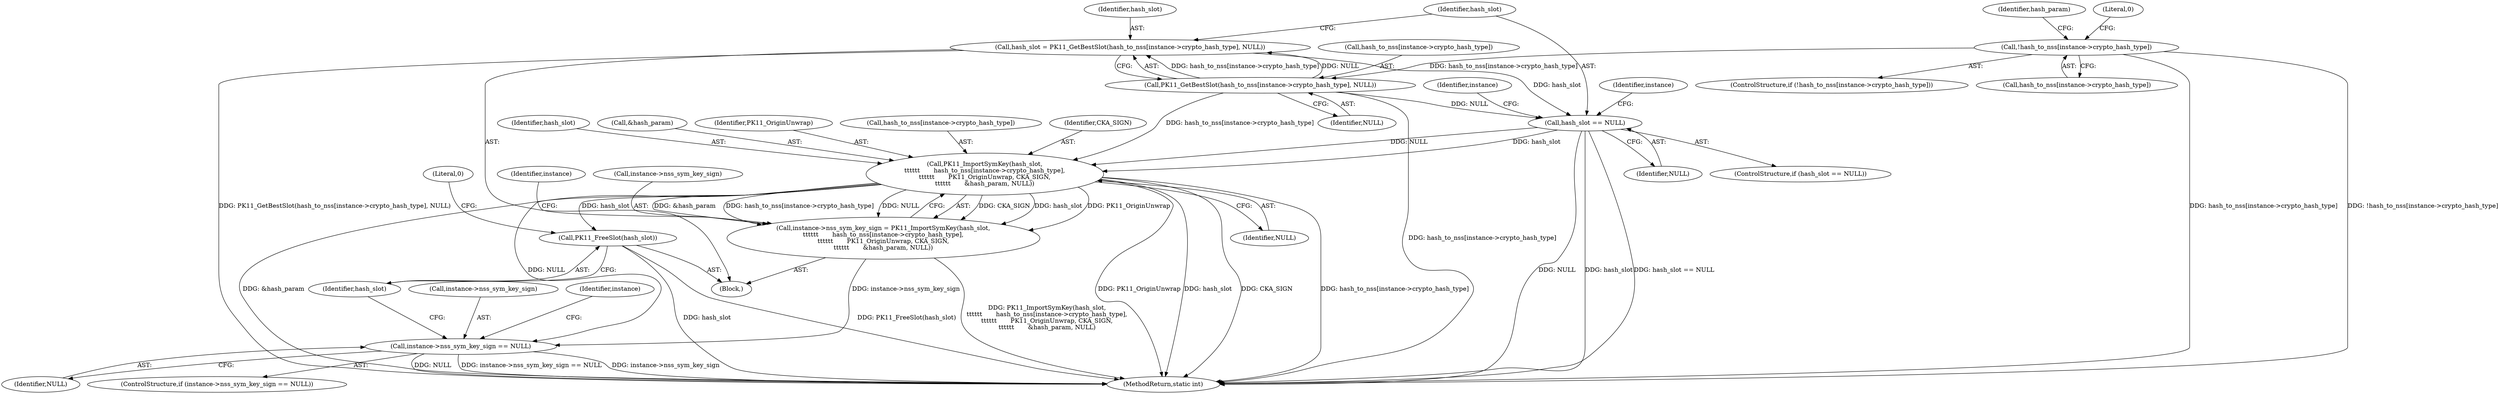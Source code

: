 digraph "0_corosync_b3f456a8ceefac6e9f2e9acc2ea0c159d412b595@pointer" {
"1000164" [label="(Call,PK11_ImportSymKey(hash_slot,\n\t\t\t\t\t\t       hash_to_nss[instance->crypto_hash_type],\n\t\t\t\t\t\t       PK11_OriginUnwrap, CKA_SIGN,\n\t\t\t\t\t\t       &hash_param, NULL))"];
"1000147" [label="(Call,hash_slot == NULL)"];
"1000137" [label="(Call,hash_slot = PK11_GetBestSlot(hash_to_nss[instance->crypto_hash_type], NULL))"];
"1000139" [label="(Call,PK11_GetBestSlot(hash_to_nss[instance->crypto_hash_type], NULL))"];
"1000109" [label="(Call,!hash_to_nss[instance->crypto_hash_type])"];
"1000160" [label="(Call,instance->nss_sym_key_sign = PK11_ImportSymKey(hash_slot,\n\t\t\t\t\t\t       hash_to_nss[instance->crypto_hash_type],\n\t\t\t\t\t\t       PK11_OriginUnwrap, CKA_SIGN,\n\t\t\t\t\t\t       &hash_param, NULL))"];
"1000177" [label="(Call,instance->nss_sym_key_sign == NULL)"];
"1000192" [label="(Call,PK11_FreeSlot(hash_slot))"];
"1000108" [label="(ControlStructure,if (!hash_to_nss[instance->crypto_hash_type]))"];
"1000164" [label="(Call,PK11_ImportSymKey(hash_slot,\n\t\t\t\t\t\t       hash_to_nss[instance->crypto_hash_type],\n\t\t\t\t\t\t       PK11_OriginUnwrap, CKA_SIGN,\n\t\t\t\t\t\t       &hash_param, NULL))"];
"1000179" [label="(Identifier,instance)"];
"1000181" [label="(Identifier,NULL)"];
"1000185" [label="(Identifier,instance)"];
"1000178" [label="(Call,instance->nss_sym_key_sign)"];
"1000171" [label="(Identifier,PK11_OriginUnwrap)"];
"1000102" [label="(Block,)"];
"1000138" [label="(Identifier,hash_slot)"];
"1000149" [label="(Identifier,NULL)"];
"1000110" [label="(Call,hash_to_nss[instance->crypto_hash_type])"];
"1000140" [label="(Call,hash_to_nss[instance->crypto_hash_type])"];
"1000176" [label="(ControlStructure,if (instance->nss_sym_key_sign == NULL))"];
"1000166" [label="(Call,hash_to_nss[instance->crypto_hash_type])"];
"1000172" [label="(Identifier,CKA_SIGN)"];
"1000162" [label="(Identifier,instance)"];
"1000165" [label="(Identifier,hash_slot)"];
"1000117" [label="(Literal,0)"];
"1000147" [label="(Call,hash_slot == NULL)"];
"1000145" [label="(Identifier,NULL)"];
"1000148" [label="(Identifier,hash_slot)"];
"1000109" [label="(Call,!hash_to_nss[instance->crypto_hash_type])"];
"1000193" [label="(Identifier,hash_slot)"];
"1000196" [label="(MethodReturn,static int)"];
"1000192" [label="(Call,PK11_FreeSlot(hash_slot))"];
"1000153" [label="(Identifier,instance)"];
"1000173" [label="(Call,&hash_param)"];
"1000177" [label="(Call,instance->nss_sym_key_sign == NULL)"];
"1000139" [label="(Call,PK11_GetBestSlot(hash_to_nss[instance->crypto_hash_type], NULL))"];
"1000175" [label="(Identifier,NULL)"];
"1000146" [label="(ControlStructure,if (hash_slot == NULL))"];
"1000195" [label="(Literal,0)"];
"1000137" [label="(Call,hash_slot = PK11_GetBestSlot(hash_to_nss[instance->crypto_hash_type], NULL))"];
"1000161" [label="(Call,instance->nss_sym_key_sign)"];
"1000160" [label="(Call,instance->nss_sym_key_sign = PK11_ImportSymKey(hash_slot,\n\t\t\t\t\t\t       hash_to_nss[instance->crypto_hash_type],\n\t\t\t\t\t\t       PK11_OriginUnwrap, CKA_SIGN,\n\t\t\t\t\t\t       &hash_param, NULL))"];
"1000120" [label="(Identifier,hash_param)"];
"1000164" -> "1000160"  [label="AST: "];
"1000164" -> "1000175"  [label="CFG: "];
"1000165" -> "1000164"  [label="AST: "];
"1000166" -> "1000164"  [label="AST: "];
"1000171" -> "1000164"  [label="AST: "];
"1000172" -> "1000164"  [label="AST: "];
"1000173" -> "1000164"  [label="AST: "];
"1000175" -> "1000164"  [label="AST: "];
"1000160" -> "1000164"  [label="CFG: "];
"1000164" -> "1000196"  [label="DDG: CKA_SIGN"];
"1000164" -> "1000196"  [label="DDG: hash_to_nss[instance->crypto_hash_type]"];
"1000164" -> "1000196"  [label="DDG: &hash_param"];
"1000164" -> "1000196"  [label="DDG: PK11_OriginUnwrap"];
"1000164" -> "1000196"  [label="DDG: hash_slot"];
"1000164" -> "1000160"  [label="DDG: CKA_SIGN"];
"1000164" -> "1000160"  [label="DDG: hash_slot"];
"1000164" -> "1000160"  [label="DDG: PK11_OriginUnwrap"];
"1000164" -> "1000160"  [label="DDG: &hash_param"];
"1000164" -> "1000160"  [label="DDG: hash_to_nss[instance->crypto_hash_type]"];
"1000164" -> "1000160"  [label="DDG: NULL"];
"1000147" -> "1000164"  [label="DDG: hash_slot"];
"1000147" -> "1000164"  [label="DDG: NULL"];
"1000139" -> "1000164"  [label="DDG: hash_to_nss[instance->crypto_hash_type]"];
"1000164" -> "1000177"  [label="DDG: NULL"];
"1000164" -> "1000192"  [label="DDG: hash_slot"];
"1000147" -> "1000146"  [label="AST: "];
"1000147" -> "1000149"  [label="CFG: "];
"1000148" -> "1000147"  [label="AST: "];
"1000149" -> "1000147"  [label="AST: "];
"1000153" -> "1000147"  [label="CFG: "];
"1000162" -> "1000147"  [label="CFG: "];
"1000147" -> "1000196"  [label="DDG: NULL"];
"1000147" -> "1000196"  [label="DDG: hash_slot"];
"1000147" -> "1000196"  [label="DDG: hash_slot == NULL"];
"1000137" -> "1000147"  [label="DDG: hash_slot"];
"1000139" -> "1000147"  [label="DDG: NULL"];
"1000137" -> "1000102"  [label="AST: "];
"1000137" -> "1000139"  [label="CFG: "];
"1000138" -> "1000137"  [label="AST: "];
"1000139" -> "1000137"  [label="AST: "];
"1000148" -> "1000137"  [label="CFG: "];
"1000137" -> "1000196"  [label="DDG: PK11_GetBestSlot(hash_to_nss[instance->crypto_hash_type], NULL)"];
"1000139" -> "1000137"  [label="DDG: hash_to_nss[instance->crypto_hash_type]"];
"1000139" -> "1000137"  [label="DDG: NULL"];
"1000139" -> "1000145"  [label="CFG: "];
"1000140" -> "1000139"  [label="AST: "];
"1000145" -> "1000139"  [label="AST: "];
"1000139" -> "1000196"  [label="DDG: hash_to_nss[instance->crypto_hash_type]"];
"1000109" -> "1000139"  [label="DDG: hash_to_nss[instance->crypto_hash_type]"];
"1000109" -> "1000108"  [label="AST: "];
"1000109" -> "1000110"  [label="CFG: "];
"1000110" -> "1000109"  [label="AST: "];
"1000117" -> "1000109"  [label="CFG: "];
"1000120" -> "1000109"  [label="CFG: "];
"1000109" -> "1000196"  [label="DDG: hash_to_nss[instance->crypto_hash_type]"];
"1000109" -> "1000196"  [label="DDG: !hash_to_nss[instance->crypto_hash_type]"];
"1000160" -> "1000102"  [label="AST: "];
"1000161" -> "1000160"  [label="AST: "];
"1000179" -> "1000160"  [label="CFG: "];
"1000160" -> "1000196"  [label="DDG: PK11_ImportSymKey(hash_slot,\n\t\t\t\t\t\t       hash_to_nss[instance->crypto_hash_type],\n\t\t\t\t\t\t       PK11_OriginUnwrap, CKA_SIGN,\n\t\t\t\t\t\t       &hash_param, NULL)"];
"1000160" -> "1000177"  [label="DDG: instance->nss_sym_key_sign"];
"1000177" -> "1000176"  [label="AST: "];
"1000177" -> "1000181"  [label="CFG: "];
"1000178" -> "1000177"  [label="AST: "];
"1000181" -> "1000177"  [label="AST: "];
"1000185" -> "1000177"  [label="CFG: "];
"1000193" -> "1000177"  [label="CFG: "];
"1000177" -> "1000196"  [label="DDG: NULL"];
"1000177" -> "1000196"  [label="DDG: instance->nss_sym_key_sign == NULL"];
"1000177" -> "1000196"  [label="DDG: instance->nss_sym_key_sign"];
"1000192" -> "1000102"  [label="AST: "];
"1000192" -> "1000193"  [label="CFG: "];
"1000193" -> "1000192"  [label="AST: "];
"1000195" -> "1000192"  [label="CFG: "];
"1000192" -> "1000196"  [label="DDG: hash_slot"];
"1000192" -> "1000196"  [label="DDG: PK11_FreeSlot(hash_slot)"];
}
